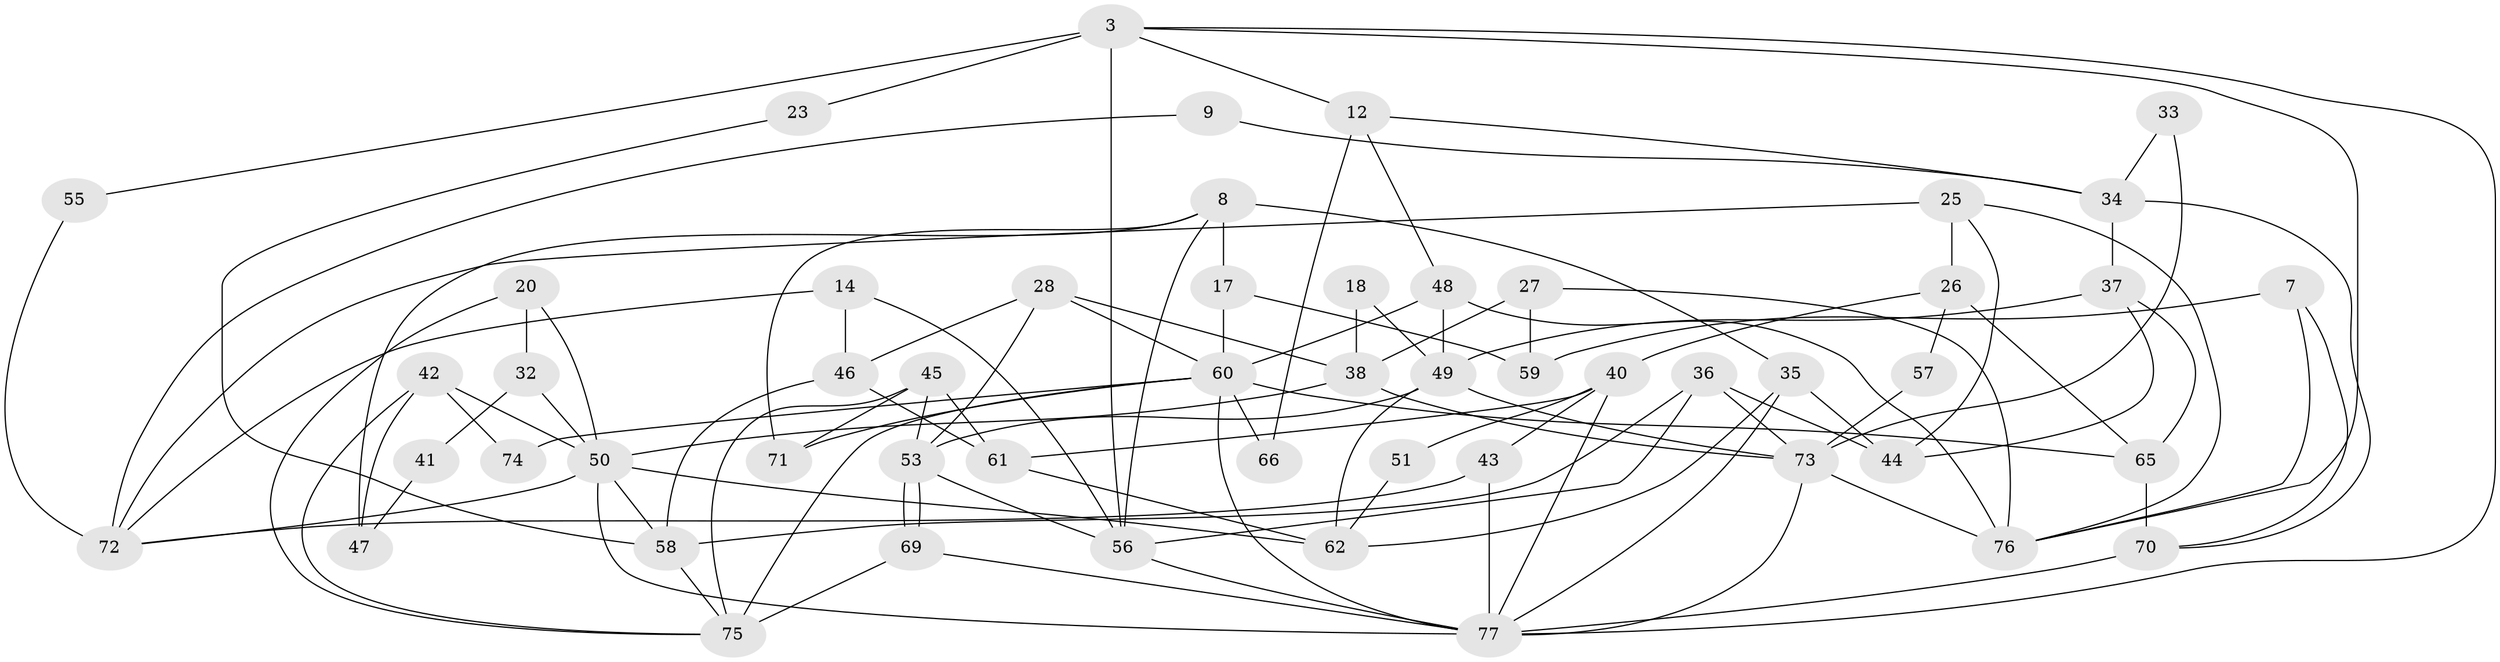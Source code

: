 // original degree distribution, {3: 0.2077922077922078, 7: 0.025974025974025976, 4: 0.2857142857142857, 6: 0.07792207792207792, 2: 0.15584415584415584, 5: 0.23376623376623376, 8: 0.012987012987012988}
// Generated by graph-tools (version 1.1) at 2025/53/03/04/25 21:53:04]
// undirected, 53 vertices, 110 edges
graph export_dot {
graph [start="1"]
  node [color=gray90,style=filled];
  3;
  7;
  8;
  9;
  12;
  14;
  17;
  18;
  20;
  23;
  25 [super="+2"];
  26;
  27;
  28;
  32;
  33;
  34;
  35;
  36;
  37;
  38 [super="+15"];
  40;
  41;
  42;
  43 [super="+22"];
  44;
  45;
  46;
  47;
  48;
  49 [super="+19"];
  50 [super="+30"];
  51;
  53 [super="+13"];
  55;
  56 [super="+39"];
  57;
  58;
  59 [super="+1"];
  60 [super="+31+52"];
  61;
  62;
  65;
  66;
  69;
  70 [super="+63"];
  71 [super="+24"];
  72;
  73 [super="+54"];
  74;
  75 [super="+64"];
  76 [super="+29+10"];
  77 [super="+16+68+67"];
  3 -- 12;
  3 -- 23;
  3 -- 55;
  3 -- 56 [weight=2];
  3 -- 76;
  3 -- 77;
  7 -- 76;
  7 -- 70;
  7 -- 59;
  8 -- 56 [weight=2];
  8 -- 17;
  8 -- 35;
  8 -- 47;
  8 -- 71;
  9 -- 72;
  9 -- 34;
  12 -- 34;
  12 -- 48;
  12 -- 66;
  14 -- 72;
  14 -- 46;
  14 -- 56;
  17 -- 60 [weight=3];
  17 -- 59 [weight=2];
  18 -- 49;
  18 -- 38;
  20 -- 50;
  20 -- 32;
  20 -- 75;
  23 -- 58;
  25 -- 26 [weight=2];
  25 -- 76;
  25 -- 44;
  25 -- 72;
  26 -- 65;
  26 -- 40;
  26 -- 57;
  27 -- 38 [weight=2];
  27 -- 59;
  27 -- 76 [weight=2];
  28 -- 53;
  28 -- 46;
  28 -- 60;
  28 -- 38;
  32 -- 41;
  32 -- 50;
  33 -- 34;
  33 -- 73;
  34 -- 37;
  34 -- 70;
  35 -- 44;
  35 -- 62;
  35 -- 77;
  36 -- 44;
  36 -- 58;
  36 -- 56;
  36 -- 73;
  37 -- 49 [weight=2];
  37 -- 65;
  37 -- 44;
  38 -- 73 [weight=2];
  38 -- 50;
  40 -- 43;
  40 -- 51;
  40 -- 61;
  40 -- 77;
  41 -- 47;
  42 -- 75;
  42 -- 47;
  42 -- 74;
  42 -- 50;
  43 -- 72 [weight=2];
  43 -- 77;
  45 -- 71;
  45 -- 61;
  45 -- 75;
  45 -- 53;
  46 -- 58;
  46 -- 61;
  48 -- 60;
  48 -- 49;
  48 -- 76;
  49 -- 62;
  49 -- 53;
  49 -- 73;
  50 -- 62;
  50 -- 77 [weight=3];
  50 -- 58;
  50 -- 72;
  51 -- 62;
  53 -- 69;
  53 -- 69;
  53 -- 56;
  55 -- 72;
  56 -- 77;
  57 -- 73;
  58 -- 75;
  60 -- 71 [weight=2];
  60 -- 65;
  60 -- 66;
  60 -- 74;
  60 -- 75;
  60 -- 77;
  61 -- 62;
  65 -- 70 [weight=2];
  69 -- 75 [weight=2];
  69 -- 77 [weight=2];
  70 -- 77;
  73 -- 76 [weight=2];
  73 -- 77 [weight=3];
}

